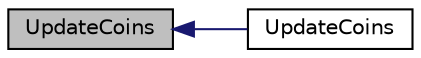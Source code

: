 digraph "UpdateCoins"
{
  edge [fontname="Helvetica",fontsize="10",labelfontname="Helvetica",labelfontsize="10"];
  node [fontname="Helvetica",fontsize="10",shape=record];
  rankdir="LR";
  Node161 [label="UpdateCoins",height=0.2,width=0.4,color="black", fillcolor="grey75", style="filled", fontcolor="black"];
  Node161 -> Node162 [dir="back",color="midnightblue",fontsize="10",style="solid",fontname="Helvetica"];
  Node162 [label="UpdateCoins",height=0.2,width=0.4,color="black", fillcolor="white", style="filled",URL="$db/d38/validation_8h.html#ae9afb0553a9927e26785f4e4806a9892",tooltip="Apply the effects of this transaction on the UTXO set represented by view. "];
}
